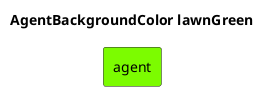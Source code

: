 @startuml
'!include ../../../plantuml-styles/plantuml-ae-skinparam-ex.iuml

title AgentBackgroundColor lawnGreen
skinparam AgentBackgroundColor lawnGreen

agent agent


@enduml